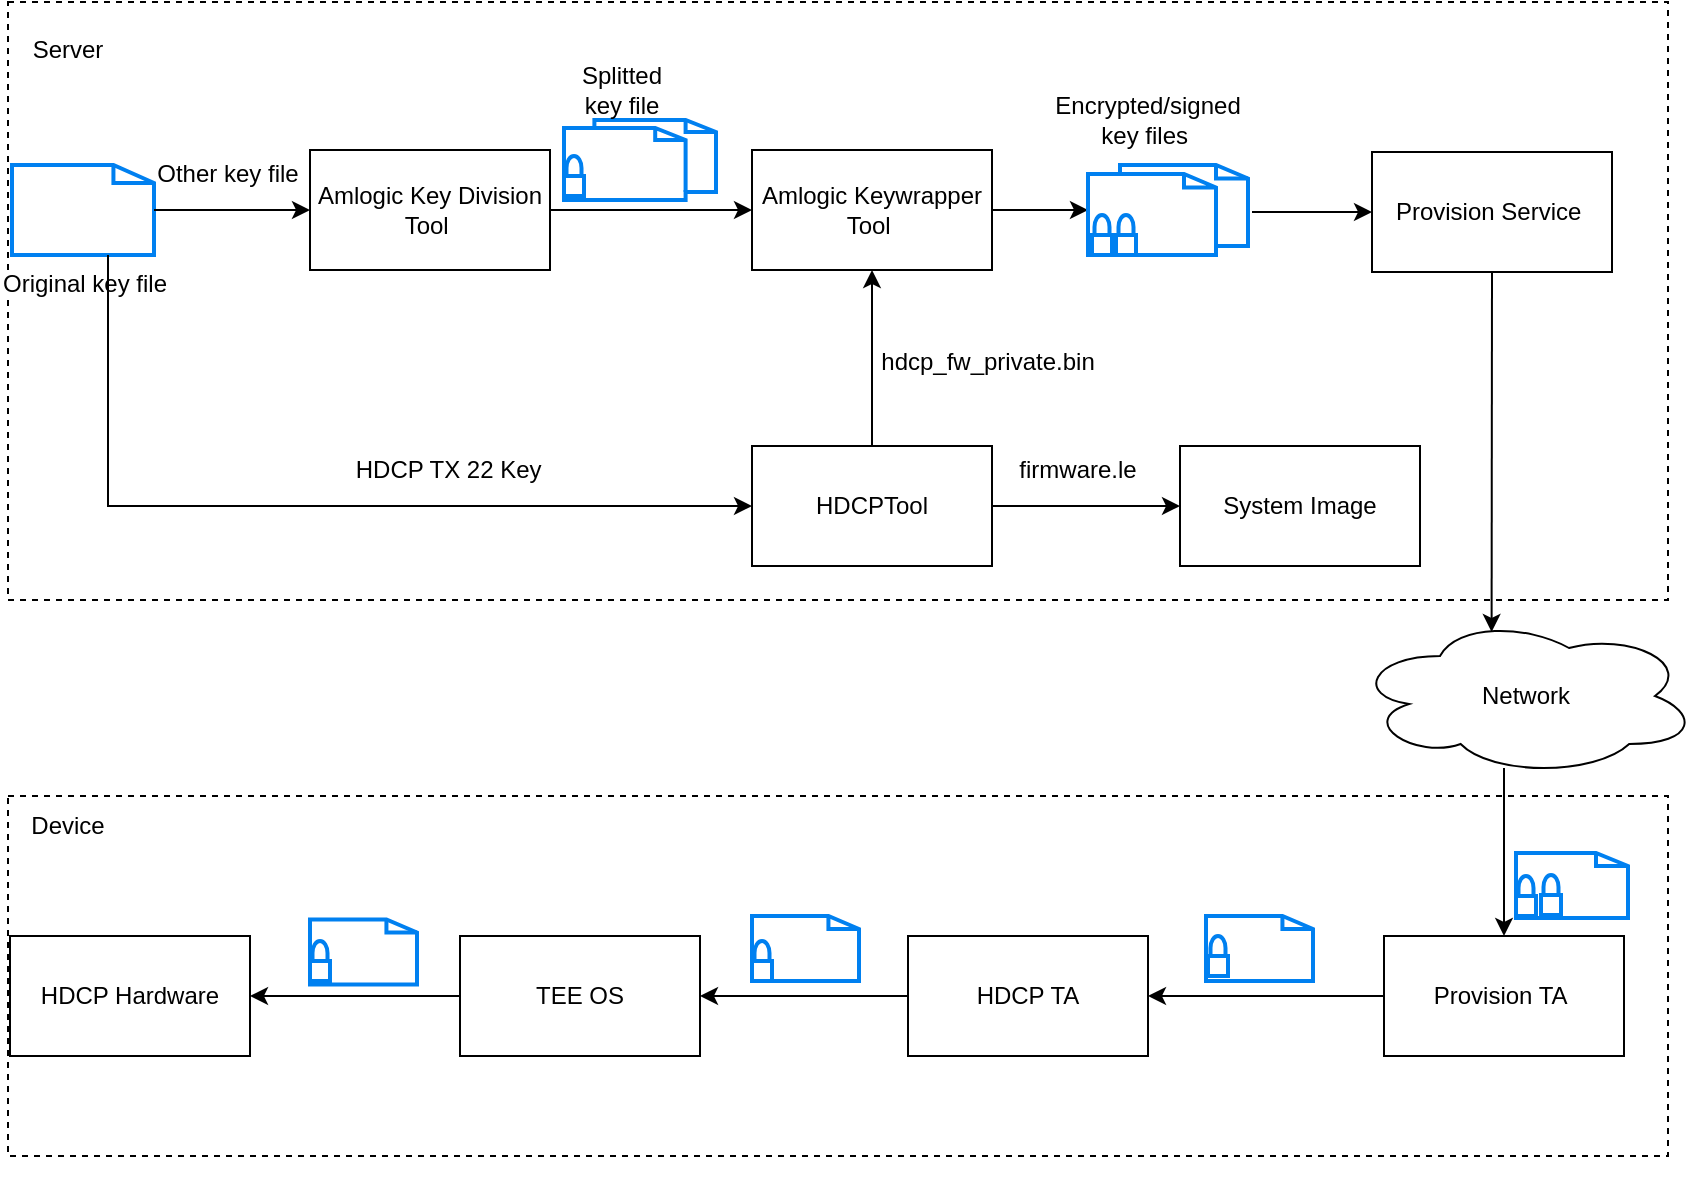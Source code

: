 <mxfile version="22.1.0" type="github">
  <diagram name="Page-1" id="Oi2URwplTFKzTPAcGBmn">
    <mxGraphModel dx="2901" dy="1118" grid="1" gridSize="10" guides="1" tooltips="1" connect="1" arrows="1" fold="1" page="1" pageScale="1" pageWidth="827" pageHeight="1169" math="0" shadow="0">
      <root>
        <mxCell id="0" />
        <mxCell id="1" parent="0" />
        <mxCell id="CoVtvvBq3vYbISneMbIC-51" value="&lt;blockquote style=&quot;margin: 0 0 0 40px; border: none; padding: 0px;&quot;&gt;&lt;div style=&quot;&quot;&gt;&lt;br&gt;&lt;/div&gt;&lt;/blockquote&gt;" style="rounded=0;whiteSpace=wrap;html=1;dashed=1;align=center;labelPosition=center;verticalLabelPosition=bottom;verticalAlign=top;" parent="1" vertex="1">
          <mxGeometry y="608" width="830" height="180" as="geometry" />
        </mxCell>
        <mxCell id="CoVtvvBq3vYbISneMbIC-37" value="" style="html=1;verticalLabelPosition=bottom;align=center;labelBackgroundColor=#ffffff;verticalAlign=top;strokeWidth=2;strokeColor=#0080F0;shadow=0;dashed=0;shape=mxgraph.ios7.icons.document;" parent="1" vertex="1">
          <mxGeometry x="754" y="636.5" width="56" height="32.5" as="geometry" />
        </mxCell>
        <mxCell id="CoVtvvBq3vYbISneMbIC-13" value="&lt;blockquote style=&quot;margin: 0 0 0 40px; border: none; padding: 0px;&quot;&gt;&lt;div style=&quot;&quot;&gt;&lt;br&gt;&lt;/div&gt;&lt;/blockquote&gt;" style="rounded=0;whiteSpace=wrap;html=1;dashed=1;align=center;labelPosition=center;verticalLabelPosition=bottom;verticalAlign=top;" parent="1" vertex="1">
          <mxGeometry y="211" width="830" height="299" as="geometry" />
        </mxCell>
        <mxCell id="CoVtvvBq3vYbISneMbIC-1" value="Original key file" style="html=1;verticalLabelPosition=bottom;align=center;labelBackgroundColor=#ffffff;verticalAlign=top;strokeWidth=2;strokeColor=#0080F0;shadow=0;dashed=0;shape=mxgraph.ios7.icons.document;" parent="1" vertex="1">
          <mxGeometry x="2" y="292.5" width="71" height="45" as="geometry" />
        </mxCell>
        <mxCell id="CoVtvvBq3vYbISneMbIC-2" value="Amlogic Key Division Tool&amp;nbsp;" style="rounded=0;whiteSpace=wrap;html=1;" parent="1" vertex="1">
          <mxGeometry x="151" y="285" width="120" height="60" as="geometry" />
        </mxCell>
        <mxCell id="CoVtvvBq3vYbISneMbIC-3" value="Amlogic Keywrapper Tool&amp;nbsp;" style="rounded=0;whiteSpace=wrap;html=1;" parent="1" vertex="1">
          <mxGeometry x="372" y="285" width="120" height="60" as="geometry" />
        </mxCell>
        <mxCell id="CoVtvvBq3vYbISneMbIC-4" value="" style="endArrow=classic;html=1;rounded=0;entryX=0;entryY=0.5;entryDx=0;entryDy=0;" parent="1" source="CoVtvvBq3vYbISneMbIC-1" target="CoVtvvBq3vYbISneMbIC-2" edge="1">
          <mxGeometry width="50" height="50" relative="1" as="geometry">
            <mxPoint x="110" y="320" as="sourcePoint" />
            <mxPoint x="160" y="270" as="targetPoint" />
          </mxGeometry>
        </mxCell>
        <mxCell id="CoVtvvBq3vYbISneMbIC-5" value="" style="endArrow=classic;html=1;rounded=0;exitX=1;exitY=0.5;exitDx=0;exitDy=0;entryX=0;entryY=0.5;entryDx=0;entryDy=0;" parent="1" source="CoVtvvBq3vYbISneMbIC-2" target="CoVtvvBq3vYbISneMbIC-3" edge="1">
          <mxGeometry width="50" height="50" relative="1" as="geometry">
            <mxPoint x="230" y="315" as="sourcePoint" />
            <mxPoint x="389" y="315" as="targetPoint" />
          </mxGeometry>
        </mxCell>
        <mxCell id="CoVtvvBq3vYbISneMbIC-6" value="" style="html=1;verticalLabelPosition=bottom;align=center;labelBackgroundColor=#ffffff;verticalAlign=top;strokeWidth=2;strokeColor=#0080F0;shadow=0;dashed=0;shape=mxgraph.ios7.icons.documents;" parent="1" vertex="1">
          <mxGeometry x="278" y="270" width="76" height="40" as="geometry" />
        </mxCell>
        <mxCell id="CoVtvvBq3vYbISneMbIC-9" value="" style="edgeStyle=orthogonalEdgeStyle;rounded=0;orthogonalLoop=1;jettySize=auto;html=1;exitX=1;exitY=0.5;exitDx=0;exitDy=0;" parent="1" source="CoVtvvBq3vYbISneMbIC-3" target="CoVtvvBq3vYbISneMbIC-7" edge="1">
          <mxGeometry relative="1" as="geometry">
            <mxPoint x="700" y="440" as="targetPoint" />
          </mxGeometry>
        </mxCell>
        <mxCell id="CoVtvvBq3vYbISneMbIC-7" value="" style="html=1;verticalLabelPosition=bottom;align=center;labelBackgroundColor=#ffffff;verticalAlign=top;strokeWidth=2;strokeColor=#0080F0;shadow=0;dashed=0;shape=mxgraph.ios7.icons.documents;" parent="1" vertex="1">
          <mxGeometry x="540" y="292.5" width="80" height="45" as="geometry" />
        </mxCell>
        <mxCell id="CoVtvvBq3vYbISneMbIC-10" value="Provision Service&amp;nbsp;" style="rounded=0;whiteSpace=wrap;html=1;" parent="1" vertex="1">
          <mxGeometry x="682" y="286" width="120" height="60" as="geometry" />
        </mxCell>
        <mxCell id="CoVtvvBq3vYbISneMbIC-11" value="" style="endArrow=classic;html=1;rounded=0;entryX=0;entryY=0.5;entryDx=0;entryDy=0;exitX=1.025;exitY=0.522;exitDx=0;exitDy=0;exitPerimeter=0;" parent="1" source="CoVtvvBq3vYbISneMbIC-7" target="CoVtvvBq3vYbISneMbIC-10" edge="1">
          <mxGeometry width="50" height="50" relative="1" as="geometry">
            <mxPoint x="650" y="320" as="sourcePoint" />
            <mxPoint x="700" y="270" as="targetPoint" />
          </mxGeometry>
        </mxCell>
        <mxCell id="CoVtvvBq3vYbISneMbIC-18" value="Splitted key file" style="text;html=1;strokeColor=none;fillColor=none;align=center;verticalAlign=middle;whiteSpace=wrap;rounded=0;" parent="1" vertex="1">
          <mxGeometry x="277" y="240" width="60" height="30" as="geometry" />
        </mxCell>
        <mxCell id="CoVtvvBq3vYbISneMbIC-19" value="Encrypted/signed key files&amp;nbsp;" style="text;html=1;strokeColor=none;fillColor=none;align=center;verticalAlign=middle;whiteSpace=wrap;rounded=0;" parent="1" vertex="1">
          <mxGeometry x="540" y="255" width="60" height="30" as="geometry" />
        </mxCell>
        <mxCell id="CoVtvvBq3vYbISneMbIC-20" value="Provision TA&amp;nbsp;" style="rounded=0;whiteSpace=wrap;html=1;" parent="1" vertex="1">
          <mxGeometry x="688" y="678" width="120" height="60" as="geometry" />
        </mxCell>
        <mxCell id="CoVtvvBq3vYbISneMbIC-21" value="HDCP TA" style="rounded=0;whiteSpace=wrap;html=1;" parent="1" vertex="1">
          <mxGeometry x="450" y="678" width="120" height="60" as="geometry" />
        </mxCell>
        <mxCell id="CoVtvvBq3vYbISneMbIC-22" value="" style="html=1;verticalLabelPosition=bottom;align=center;labelBackgroundColor=#ffffff;verticalAlign=top;strokeWidth=2;strokeColor=#0080F0;shadow=0;dashed=0;shape=mxgraph.ios7.icons.locked;" parent="1" vertex="1">
          <mxGeometry x="554" y="317.5" width="10" height="20" as="geometry" />
        </mxCell>
        <mxCell id="CoVtvvBq3vYbISneMbIC-23" value="" style="html=1;verticalLabelPosition=bottom;align=center;labelBackgroundColor=#ffffff;verticalAlign=top;strokeWidth=2;strokeColor=#0080F0;shadow=0;dashed=0;shape=mxgraph.ios7.icons.locked;" parent="1" vertex="1">
          <mxGeometry x="542" y="317.5" width="10" height="20" as="geometry" />
        </mxCell>
        <mxCell id="CoVtvvBq3vYbISneMbIC-24" value="" style="html=1;verticalLabelPosition=bottom;align=center;labelBackgroundColor=#ffffff;verticalAlign=top;strokeWidth=2;strokeColor=#0080F0;shadow=0;dashed=0;shape=mxgraph.ios7.icons.locked;" parent="1" vertex="1">
          <mxGeometry x="278" y="288" width="10" height="20" as="geometry" />
        </mxCell>
        <mxCell id="CoVtvvBq3vYbISneMbIC-25" value="Network" style="ellipse;shape=cloud;whiteSpace=wrap;html=1;" parent="1" vertex="1">
          <mxGeometry x="673" y="518" width="172" height="80" as="geometry" />
        </mxCell>
        <mxCell id="CoVtvvBq3vYbISneMbIC-26" value="TEE OS" style="rounded=0;whiteSpace=wrap;html=1;" parent="1" vertex="1">
          <mxGeometry x="226" y="678" width="120" height="60" as="geometry" />
        </mxCell>
        <mxCell id="CoVtvvBq3vYbISneMbIC-27" value="HDCP Hardware" style="rounded=0;whiteSpace=wrap;html=1;" parent="1" vertex="1">
          <mxGeometry x="1" y="678" width="120" height="60" as="geometry" />
        </mxCell>
        <mxCell id="CoVtvvBq3vYbISneMbIC-28" value="" style="endArrow=classic;html=1;rounded=0;exitX=0.5;exitY=1;exitDx=0;exitDy=0;entryX=0.4;entryY=0.1;entryDx=0;entryDy=0;entryPerimeter=0;" parent="1" source="CoVtvvBq3vYbISneMbIC-10" target="CoVtvvBq3vYbISneMbIC-25" edge="1">
          <mxGeometry width="50" height="50" relative="1" as="geometry">
            <mxPoint x="726" y="345" as="sourcePoint" />
            <mxPoint x="536" y="450" as="targetPoint" />
          </mxGeometry>
        </mxCell>
        <mxCell id="CoVtvvBq3vYbISneMbIC-30" value="" style="endArrow=classic;html=1;rounded=0;exitX=0.436;exitY=0.95;exitDx=0;exitDy=0;exitPerimeter=0;entryX=0.5;entryY=0;entryDx=0;entryDy=0;" parent="1" source="CoVtvvBq3vYbISneMbIC-25" target="CoVtvvBq3vYbISneMbIC-20" edge="1">
          <mxGeometry width="50" height="50" relative="1" as="geometry">
            <mxPoint x="820" y="580" as="sourcePoint" />
            <mxPoint x="870" y="530" as="targetPoint" />
          </mxGeometry>
        </mxCell>
        <mxCell id="CoVtvvBq3vYbISneMbIC-31" value="" style="endArrow=classic;html=1;rounded=0;exitX=0;exitY=0.5;exitDx=0;exitDy=0;entryX=1;entryY=0.5;entryDx=0;entryDy=0;" parent="1" source="CoVtvvBq3vYbISneMbIC-20" target="CoVtvvBq3vYbISneMbIC-21" edge="1">
          <mxGeometry width="50" height="50" relative="1" as="geometry">
            <mxPoint x="500" y="608" as="sourcePoint" />
            <mxPoint x="550" y="558" as="targetPoint" />
          </mxGeometry>
        </mxCell>
        <mxCell id="CoVtvvBq3vYbISneMbIC-32" value="" style="endArrow=classic;html=1;rounded=0;exitX=0;exitY=0.5;exitDx=0;exitDy=0;entryX=1;entryY=0.5;entryDx=0;entryDy=0;" parent="1" source="CoVtvvBq3vYbISneMbIC-21" target="CoVtvvBq3vYbISneMbIC-26" edge="1">
          <mxGeometry width="50" height="50" relative="1" as="geometry">
            <mxPoint x="310" y="608" as="sourcePoint" />
            <mxPoint x="360" y="558" as="targetPoint" />
          </mxGeometry>
        </mxCell>
        <mxCell id="CoVtvvBq3vYbISneMbIC-36" value="" style="html=1;verticalLabelPosition=bottom;align=center;labelBackgroundColor=#ffffff;verticalAlign=top;strokeWidth=2;strokeColor=#0080F0;shadow=0;dashed=0;shape=mxgraph.ios7.icons.locked;" parent="1" vertex="1">
          <mxGeometry x="754" y="648" width="10" height="20" as="geometry" />
        </mxCell>
        <mxCell id="CoVtvvBq3vYbISneMbIC-38" value="" style="html=1;verticalLabelPosition=bottom;align=center;labelBackgroundColor=#ffffff;verticalAlign=top;strokeWidth=2;strokeColor=#0080F0;shadow=0;dashed=0;shape=mxgraph.ios7.icons.locked;" parent="1" vertex="1">
          <mxGeometry x="766.5" y="647.5" width="10" height="20" as="geometry" />
        </mxCell>
        <mxCell id="CoVtvvBq3vYbISneMbIC-42" value="" style="html=1;verticalLabelPosition=bottom;align=center;labelBackgroundColor=#ffffff;verticalAlign=top;strokeWidth=2;strokeColor=#0080F0;shadow=0;dashed=0;shape=mxgraph.ios7.icons.document;" parent="1" vertex="1">
          <mxGeometry x="599" y="668" width="53.5" height="32.5" as="geometry" />
        </mxCell>
        <mxCell id="CoVtvvBq3vYbISneMbIC-43" value="" style="html=1;verticalLabelPosition=bottom;align=center;labelBackgroundColor=#ffffff;verticalAlign=top;strokeWidth=2;strokeColor=#0080F0;shadow=0;dashed=0;shape=mxgraph.ios7.icons.locked;" parent="1" vertex="1">
          <mxGeometry x="600" y="678" width="10" height="20" as="geometry" />
        </mxCell>
        <mxCell id="CoVtvvBq3vYbISneMbIC-44" value="" style="html=1;verticalLabelPosition=bottom;align=center;labelBackgroundColor=#ffffff;verticalAlign=top;strokeWidth=2;strokeColor=#0080F0;shadow=0;dashed=0;shape=mxgraph.ios7.icons.document;" parent="1" vertex="1">
          <mxGeometry x="372" y="668" width="53.5" height="32.5" as="geometry" />
        </mxCell>
        <mxCell id="CoVtvvBq3vYbISneMbIC-45" value="" style="html=1;verticalLabelPosition=bottom;align=center;labelBackgroundColor=#ffffff;verticalAlign=top;strokeWidth=2;strokeColor=#0080F0;shadow=0;dashed=0;shape=mxgraph.ios7.icons.locked;" parent="1" vertex="1">
          <mxGeometry x="372" y="680.5" width="10" height="20" as="geometry" />
        </mxCell>
        <mxCell id="CoVtvvBq3vYbISneMbIC-46" value="" style="html=1;verticalLabelPosition=bottom;align=center;labelBackgroundColor=#ffffff;verticalAlign=top;strokeWidth=2;strokeColor=#0080F0;shadow=0;dashed=0;shape=mxgraph.ios7.icons.document;" parent="1" vertex="1">
          <mxGeometry x="151" y="669.75" width="53.5" height="32.5" as="geometry" />
        </mxCell>
        <mxCell id="CoVtvvBq3vYbISneMbIC-47" value="" style="html=1;verticalLabelPosition=bottom;align=center;labelBackgroundColor=#ffffff;verticalAlign=top;strokeWidth=2;strokeColor=#0080F0;shadow=0;dashed=0;shape=mxgraph.ios7.icons.locked;" parent="1" vertex="1">
          <mxGeometry x="151" y="680.5" width="10" height="20" as="geometry" />
        </mxCell>
        <mxCell id="CoVtvvBq3vYbISneMbIC-48" value="" style="endArrow=classic;html=1;rounded=0;entryX=1;entryY=0.5;entryDx=0;entryDy=0;exitX=0;exitY=0.5;exitDx=0;exitDy=0;" parent="1" source="CoVtvvBq3vYbISneMbIC-26" target="CoVtvvBq3vYbISneMbIC-27" edge="1">
          <mxGeometry width="50" height="50" relative="1" as="geometry">
            <mxPoint x="220" y="618" as="sourcePoint" />
            <mxPoint x="270" y="568" as="targetPoint" />
          </mxGeometry>
        </mxCell>
        <mxCell id="CoVtvvBq3vYbISneMbIC-50" value="Server" style="text;html=1;strokeColor=none;fillColor=none;align=center;verticalAlign=middle;whiteSpace=wrap;rounded=0;" parent="1" vertex="1">
          <mxGeometry y="220" width="60" height="30" as="geometry" />
        </mxCell>
        <mxCell id="CoVtvvBq3vYbISneMbIC-52" value="Device" style="text;html=1;strokeColor=none;fillColor=none;align=center;verticalAlign=middle;whiteSpace=wrap;rounded=0;" parent="1" vertex="1">
          <mxGeometry y="608" width="60" height="30" as="geometry" />
        </mxCell>
        <mxCell id="oTAOd8NIU_a4ycHPTWen-1" value="HDCPTool" style="rounded=0;whiteSpace=wrap;html=1;" vertex="1" parent="1">
          <mxGeometry x="372" y="433" width="120" height="60" as="geometry" />
        </mxCell>
        <mxCell id="oTAOd8NIU_a4ycHPTWen-3" value="" style="endArrow=classic;html=1;rounded=0;entryX=0;entryY=0.5;entryDx=0;entryDy=0;edgeStyle=orthogonalEdgeStyle;" edge="1" parent="1" source="CoVtvvBq3vYbISneMbIC-1" target="oTAOd8NIU_a4ycHPTWen-1">
          <mxGeometry width="50" height="50" relative="1" as="geometry">
            <mxPoint x="50" y="430" as="sourcePoint" />
            <mxPoint x="100" y="380" as="targetPoint" />
            <Array as="points">
              <mxPoint x="50" y="463" />
            </Array>
          </mxGeometry>
        </mxCell>
        <mxCell id="oTAOd8NIU_a4ycHPTWen-5" value="HDCP TX 22 Key&amp;nbsp;" style="text;html=1;strokeColor=none;fillColor=none;align=center;verticalAlign=middle;whiteSpace=wrap;rounded=0;" vertex="1" parent="1">
          <mxGeometry x="167" y="407" width="110" height="75" as="geometry" />
        </mxCell>
        <mxCell id="oTAOd8NIU_a4ycHPTWen-6" value="Other key file" style="text;html=1;strokeColor=none;fillColor=none;align=center;verticalAlign=middle;whiteSpace=wrap;rounded=0;" vertex="1" parent="1">
          <mxGeometry x="70" y="282" width="80" height="30" as="geometry" />
        </mxCell>
        <mxCell id="oTAOd8NIU_a4ycHPTWen-7" value="" style="endArrow=classic;html=1;rounded=0;entryX=0.5;entryY=1;entryDx=0;entryDy=0;exitX=0.5;exitY=0;exitDx=0;exitDy=0;" edge="1" parent="1" source="oTAOd8NIU_a4ycHPTWen-1" target="CoVtvvBq3vYbISneMbIC-3">
          <mxGeometry width="50" height="50" relative="1" as="geometry">
            <mxPoint x="360" y="380" as="sourcePoint" />
            <mxPoint x="410" y="330" as="targetPoint" />
          </mxGeometry>
        </mxCell>
        <mxCell id="oTAOd8NIU_a4ycHPTWen-8" value="hdcp_fw_private.bin" style="text;html=1;strokeColor=none;fillColor=none;align=center;verticalAlign=middle;whiteSpace=wrap;rounded=0;" vertex="1" parent="1">
          <mxGeometry x="460" y="376" width="60" height="30" as="geometry" />
        </mxCell>
        <mxCell id="oTAOd8NIU_a4ycHPTWen-10" value="firmware.le" style="text;html=1;strokeColor=none;fillColor=none;align=center;verticalAlign=middle;whiteSpace=wrap;rounded=0;" vertex="1" parent="1">
          <mxGeometry x="505" y="429.5" width="60" height="30" as="geometry" />
        </mxCell>
        <mxCell id="oTAOd8NIU_a4ycHPTWen-11" value="System Image" style="rounded=0;whiteSpace=wrap;html=1;" vertex="1" parent="1">
          <mxGeometry x="586" y="433" width="120" height="60" as="geometry" />
        </mxCell>
        <mxCell id="oTAOd8NIU_a4ycHPTWen-12" value="" style="endArrow=classic;html=1;rounded=0;entryX=0;entryY=0.5;entryDx=0;entryDy=0;exitX=1;exitY=0.5;exitDx=0;exitDy=0;" edge="1" parent="1" source="oTAOd8NIU_a4ycHPTWen-1" target="oTAOd8NIU_a4ycHPTWen-11">
          <mxGeometry width="50" height="50" relative="1" as="geometry">
            <mxPoint x="500" y="470" as="sourcePoint" />
            <mxPoint x="550" y="420" as="targetPoint" />
          </mxGeometry>
        </mxCell>
      </root>
    </mxGraphModel>
  </diagram>
</mxfile>
